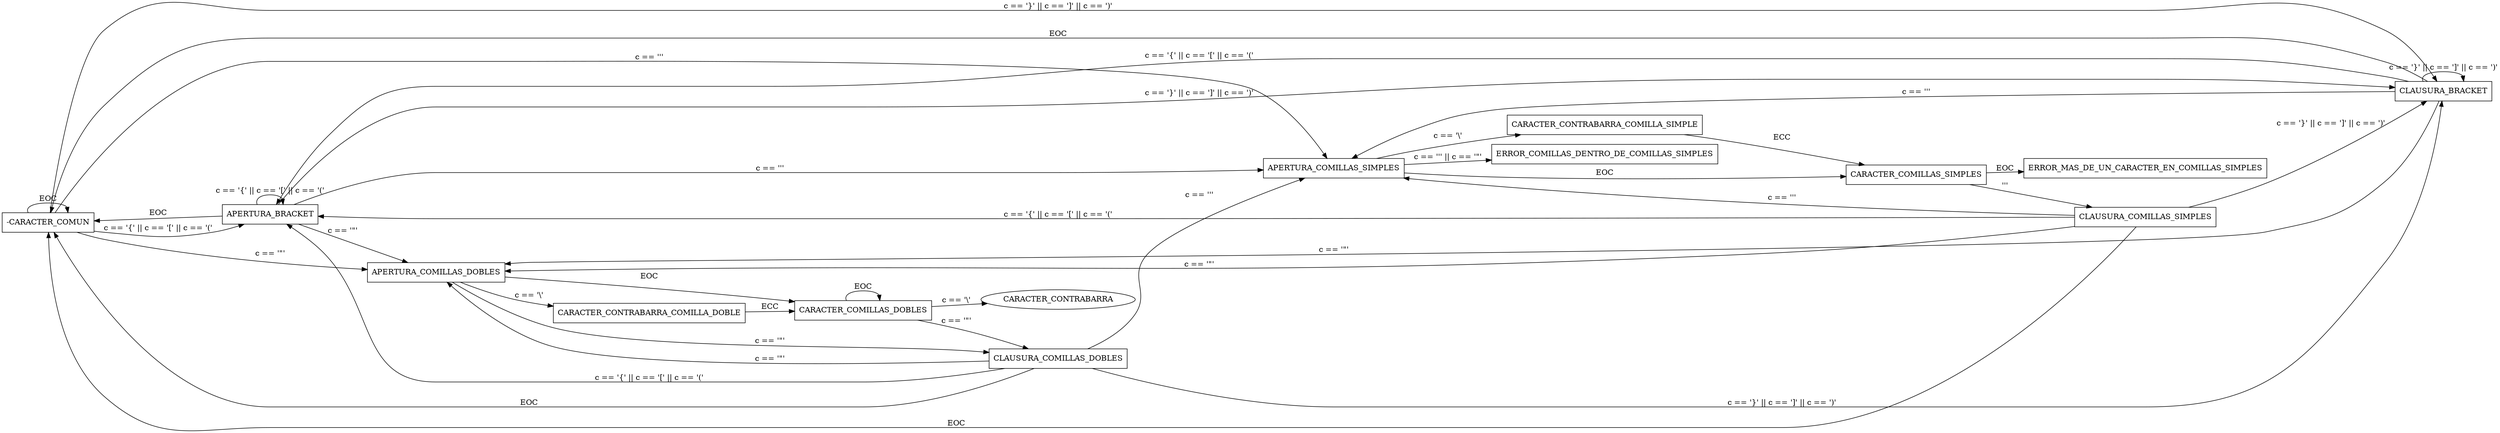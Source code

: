 digraph BalanceoDeBrackets 
{
    rankdir = LR;	
    CARACTER_COMUN [shape=box,label= "-CARACTER_COMUN"];
    APERTURA_BRACKET [shape=box];
    CLAUSURA_BRACKET [shape=box];
    APERTURA_COMILLAS_SIMPLES [shape=box];
    CARACTER_COMILLAS_SIMPLES [shape=box];
    CLAUSURA_COMILLAS_SIMPLES [shape=box];
    APERTURA_COMILLAS_DOBLES [shape=box];
    CARACTER_COMILLAS_DOBLES [shape=box];
    CLAUSURA_COMILLAS_DOBLES [shape=box];
    ERROR_MAS_DE_UN_CARACTER_EN_COMILLAS_SIMPLES [shape=box];
    ERROR_COMILLAS_DENTRO_DE_COMILLAS_SIMPLES [shape=box];
    CARACTER_CONTRABARRA_COMILLA_SIMPLE [shape=box];
    CARACTER_CONTRABARRA_COMILLA_DOBLE [shape=box];


    CARACTER_COMUN -> APERTURA_BRACKET [label = "c == '{' || c == '[' || c == '('"];
    CARACTER_COMUN -> CLAUSURA_BRACKET [label = "c == '}' || c == ']' || c == ')'"];
    CARACTER_COMUN -> APERTURA_COMILLAS_SIMPLES [label = "c == '\''"];
    CARACTER_COMUN -> APERTURA_COMILLAS_DOBLES [label = "c == '\"'"];
    CARACTER_COMUN -> CARACTER_COMUN [label = "EOC"];

    APERTURA_BRACKET -> APERTURA_BRACKET [label = "c == '{' || c == '[' || c == '('"];
    APERTURA_BRACKET -> CLAUSURA_BRACKET [label = "c == '}' || c == ']' || c == ')'"];
    APERTURA_BRACKET -> APERTURA_COMILLAS_SIMPLES [label = "c == '\''"];
    APERTURA_BRACKET -> APERTURA_COMILLAS_DOBLES [label = "c == '\"'"];
    APERTURA_BRACKET -> CARACTER_COMUN [label = "EOC"];

    CLAUSURA_BRACKET -> APERTURA_BRACKET [label = "c == '{' || c == '[' || c == '('"];
    CLAUSURA_BRACKET -> CLAUSURA_BRACKET [label = "c == '}' || c == ']' || c == ')'"];
    CLAUSURA_BRACKET -> APERTURA_COMILLAS_SIMPLES [label = "c == '\''"];
    CLAUSURA_BRACKET -> APERTURA_COMILLAS_DOBLES [label = "c == '\"'"];
    CLAUSURA_BRACKET -> CARACTER_COMUN [label = "EOC"];



    APERTURA_COMILLAS_SIMPLES -> CARACTER_CONTRABARRA_COMILLA_SIMPLE [label = "c == '\\'"];
    APERTURA_COMILLAS_SIMPLES -> ERROR_COMILLAS_DENTRO_DE_COMILLAS_SIMPLES [label = "c == '\'' || c == '\"'"]; //TERMINAL
    APERTURA_COMILLAS_SIMPLES -> CARACTER_COMILLAS_SIMPLES [label = "EOC"];

    CARACTER_CONTRABARRA_COMILLA_SIMPLE -> CARACTER_COMILLAS_SIMPLES [label = "ECC"];

    CARACTER_COMILLAS_SIMPLES -> CLAUSURA_COMILLAS_SIMPLES [label = "'\''"]
    CARACTER_COMILLAS_SIMPLES -> ERROR_MAS_DE_UN_CARACTER_EN_COMILLAS_SIMPLES [label = "EOC"] //TERMINAL

    CLAUSURA_COMILLAS_SIMPLES -> APERTURA_COMILLAS_DOBLES [label = "c == '\"'"];
    CLAUSURA_COMILLAS_SIMPLES -> APERTURA_COMILLAS_SIMPLES [label = "c == '\''"];
    CLAUSURA_COMILLAS_SIMPLES -> APERTURA_BRACKET [label = "c == '{' || c == '[' || c == '('"];
    CLAUSURA_COMILLAS_SIMPLES -> CLAUSURA_BRACKET [label = "c == '}' || c == ']' || c == ')'"];
    CLAUSURA_COMILLAS_SIMPLES -> CARACTER_COMUN [label = "EOC"];



    APERTURA_COMILLAS_DOBLES -> CARACTER_CONTRABARRA_COMILLA_DOBLE [label = "c == '\\'"];
    APERTURA_COMILLAS_DOBLES -> CLAUSURA_COMILLAS_DOBLES [label = "c == '\"'"];
    APERTURA_COMILLAS_DOBLES -> CARACTER_COMILLAS_DOBLES [label = "EOC"];
    
    CARACTER_CONTRABARRA_COMILLA_DOBLE -> CARACTER_COMILLAS_DOBLES [label = "ECC"];

    CARACTER_COMILLAS_DOBLES -> CARACTER_CONTRABARRA [label = "c == '\\'"];
    CARACTER_COMILLAS_DOBLES -> CLAUSURA_COMILLAS_DOBLES [label = "c == '\"'"];
    CARACTER_COMILLAS_DOBLES -> CARACTER_COMILLAS_DOBLES [label = "EOC"];

    CLAUSURA_COMILLAS_DOBLES -> APERTURA_COMILLAS_DOBLES [label = "c == '\"'"];
    CLAUSURA_COMILLAS_DOBLES -> APERTURA_COMILLAS_SIMPLES [label = "c == '\''"];
    CLAUSURA_COMILLAS_DOBLES -> APERTURA_BRACKET [label = "c == '{' || c == '[' || c == '('"];
    CLAUSURA_COMILLAS_DOBLES -> CLAUSURA_BRACKET [label = "c == '}' || c == ']' || c == ')'"];
    CLAUSURA_COMILLAS_DOBLES -> CARACTER_COMUN [label = "EOC"];
}

/*  
    Para correr por consola -> dot -Tpng balanceoDeBrackets.gv -o balanceoDeBrackets.png
    Despues del -T se pueden agregar otros formatos soportados por Graphviz
*/